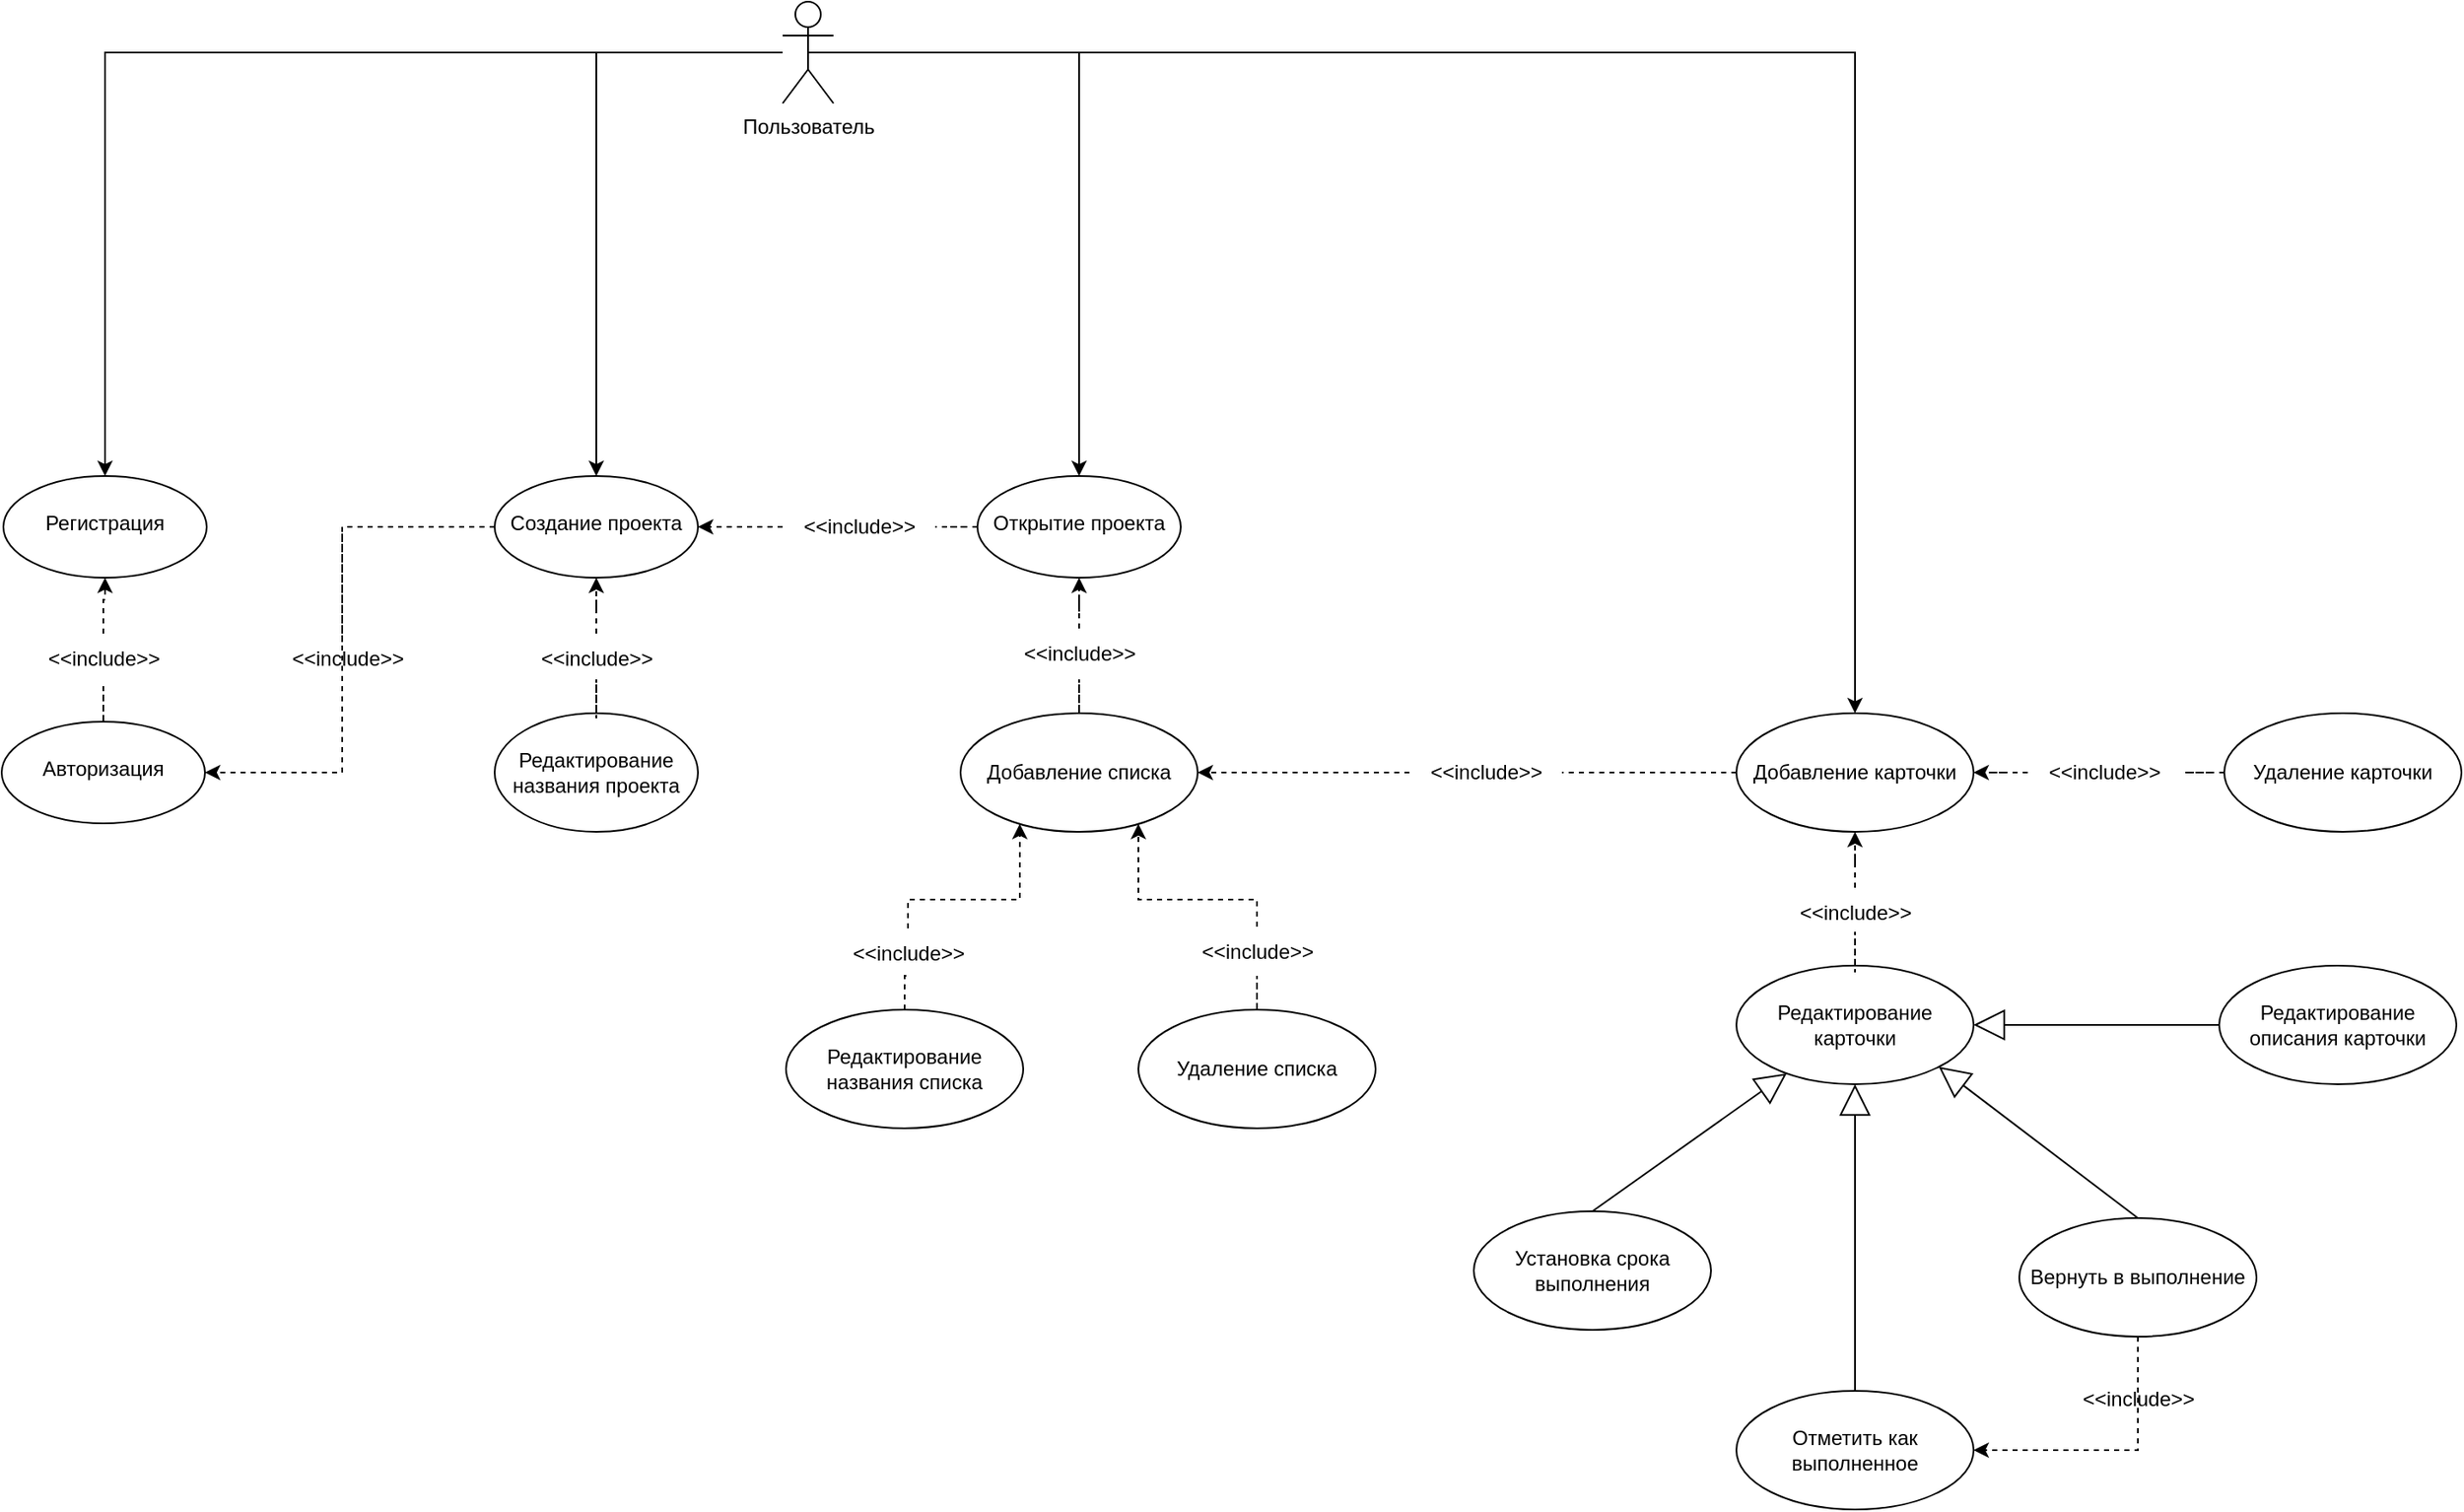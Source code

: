 <mxfile version="20.4.1" type="github">
  <diagram id="vnx01BLdU35tcmJjHunk" name="Страница 1">
    <mxGraphModel dx="2451" dy="951" grid="1" gridSize="10" guides="1" tooltips="1" connect="1" arrows="1" fold="1" page="1" pageScale="1" pageWidth="827" pageHeight="1169" math="0" shadow="0">
      <root>
        <mxCell id="0" />
        <mxCell id="1" parent="0" />
        <mxCell id="O8QS6B6w0gNLtdAk0vZ7-5" value="" style="edgeStyle=orthogonalEdgeStyle;rounded=0;orthogonalLoop=1;jettySize=auto;html=1;" edge="1" parent="1" source="O8QS6B6w0gNLtdAk0vZ7-1" target="O8QS6B6w0gNLtdAk0vZ7-4">
          <mxGeometry relative="1" as="geometry" />
        </mxCell>
        <mxCell id="O8QS6B6w0gNLtdAk0vZ7-9" value="" style="edgeStyle=orthogonalEdgeStyle;rounded=0;orthogonalLoop=1;jettySize=auto;html=1;" edge="1" parent="1" source="O8QS6B6w0gNLtdAk0vZ7-1" target="O8QS6B6w0gNLtdAk0vZ7-8">
          <mxGeometry relative="1" as="geometry" />
        </mxCell>
        <mxCell id="O8QS6B6w0gNLtdAk0vZ7-17" value="" style="edgeStyle=orthogonalEdgeStyle;rounded=0;orthogonalLoop=1;jettySize=auto;html=1;" edge="1" parent="1" source="O8QS6B6w0gNLtdAk0vZ7-1" target="O8QS6B6w0gNLtdAk0vZ7-16">
          <mxGeometry relative="1" as="geometry" />
        </mxCell>
        <mxCell id="O8QS6B6w0gNLtdAk0vZ7-1" value="Пользователь" style="shape=umlActor;verticalLabelPosition=bottom;verticalAlign=top;html=1;outlineConnect=0;" vertex="1" parent="1">
          <mxGeometry x="340" y="30" width="30" height="60" as="geometry" />
        </mxCell>
        <mxCell id="O8QS6B6w0gNLtdAk0vZ7-4" value="&lt;br&gt;Регистрация" style="ellipse;whiteSpace=wrap;html=1;verticalAlign=top;" vertex="1" parent="1">
          <mxGeometry x="-120" y="310" width="120" height="60" as="geometry" />
        </mxCell>
        <mxCell id="O8QS6B6w0gNLtdAk0vZ7-74" style="edgeStyle=orthogonalEdgeStyle;rounded=0;orthogonalLoop=1;jettySize=auto;html=1;dashed=1;startArrow=none;" edge="1" parent="1" source="O8QS6B6w0gNLtdAk0vZ7-75" target="O8QS6B6w0gNLtdAk0vZ7-4">
          <mxGeometry relative="1" as="geometry" />
        </mxCell>
        <mxCell id="O8QS6B6w0gNLtdAk0vZ7-6" value="&lt;br&gt;Авторизация" style="ellipse;whiteSpace=wrap;html=1;verticalAlign=top;" vertex="1" parent="1">
          <mxGeometry x="-121" y="455" width="120" height="60" as="geometry" />
        </mxCell>
        <mxCell id="O8QS6B6w0gNLtdAk0vZ7-120" style="edgeStyle=orthogonalEdgeStyle;rounded=0;orthogonalLoop=1;jettySize=auto;html=1;dashed=1;startArrow=none;" edge="1" parent="1" source="O8QS6B6w0gNLtdAk0vZ7-121" target="O8QS6B6w0gNLtdAk0vZ7-6">
          <mxGeometry relative="1" as="geometry">
            <Array as="points">
              <mxPoint x="80" y="340" />
              <mxPoint x="80" y="485" />
            </Array>
          </mxGeometry>
        </mxCell>
        <mxCell id="O8QS6B6w0gNLtdAk0vZ7-8" value="&lt;br&gt;Создание проекта" style="ellipse;whiteSpace=wrap;html=1;verticalAlign=top;" vertex="1" parent="1">
          <mxGeometry x="170" y="310" width="120" height="60" as="geometry" />
        </mxCell>
        <mxCell id="O8QS6B6w0gNLtdAk0vZ7-80" style="edgeStyle=orthogonalEdgeStyle;rounded=0;orthogonalLoop=1;jettySize=auto;html=1;dashed=1;startArrow=none;" edge="1" parent="1" source="O8QS6B6w0gNLtdAk0vZ7-81" target="O8QS6B6w0gNLtdAk0vZ7-8">
          <mxGeometry relative="1" as="geometry" />
        </mxCell>
        <mxCell id="O8QS6B6w0gNLtdAk0vZ7-10" value="&lt;br&gt;Редактирование названия проекта" style="ellipse;whiteSpace=wrap;html=1;verticalAlign=top;" vertex="1" parent="1">
          <mxGeometry x="170" y="450" width="120" height="70" as="geometry" />
        </mxCell>
        <mxCell id="O8QS6B6w0gNLtdAk0vZ7-29" style="edgeStyle=orthogonalEdgeStyle;rounded=0;orthogonalLoop=1;jettySize=auto;html=1;dashed=1;startArrow=none;" edge="1" parent="1" source="O8QS6B6w0gNLtdAk0vZ7-30" target="O8QS6B6w0gNLtdAk0vZ7-8">
          <mxGeometry relative="1" as="geometry">
            <mxPoint x="290" y="340" as="targetPoint" />
          </mxGeometry>
        </mxCell>
        <mxCell id="O8QS6B6w0gNLtdAk0vZ7-16" value="&lt;br&gt;Открытие проекта" style="ellipse;whiteSpace=wrap;html=1;verticalAlign=top;" vertex="1" parent="1">
          <mxGeometry x="455" y="310" width="120" height="60" as="geometry" />
        </mxCell>
        <mxCell id="O8QS6B6w0gNLtdAk0vZ7-21" style="edgeStyle=orthogonalEdgeStyle;rounded=0;orthogonalLoop=1;jettySize=auto;html=1;dashed=1;startArrow=none;" edge="1" parent="1" source="O8QS6B6w0gNLtdAk0vZ7-22" target="O8QS6B6w0gNLtdAk0vZ7-16">
          <mxGeometry relative="1" as="geometry" />
        </mxCell>
        <mxCell id="O8QS6B6w0gNLtdAk0vZ7-19" value="Добавление списка" style="ellipse;whiteSpace=wrap;html=1;" vertex="1" parent="1">
          <mxGeometry x="445" y="450" width="140" height="70" as="geometry" />
        </mxCell>
        <mxCell id="O8QS6B6w0gNLtdAk0vZ7-22" value="&amp;lt;&amp;lt;include&amp;gt;&amp;gt;" style="text;html=1;align=center;verticalAlign=middle;resizable=0;points=[];autosize=1;strokeColor=none;fillColor=none;" vertex="1" parent="1">
          <mxGeometry x="470" y="400" width="90" height="30" as="geometry" />
        </mxCell>
        <mxCell id="O8QS6B6w0gNLtdAk0vZ7-23" value="" style="edgeStyle=orthogonalEdgeStyle;rounded=0;orthogonalLoop=1;jettySize=auto;html=1;dashed=1;endArrow=none;" edge="1" parent="1" source="O8QS6B6w0gNLtdAk0vZ7-19" target="O8QS6B6w0gNLtdAk0vZ7-22">
          <mxGeometry relative="1" as="geometry">
            <mxPoint x="515" y="450" as="sourcePoint" />
            <mxPoint x="515" y="370" as="targetPoint" />
          </mxGeometry>
        </mxCell>
        <mxCell id="O8QS6B6w0gNLtdAk0vZ7-30" value="&amp;lt;&amp;lt;include&amp;gt;&amp;gt;" style="text;html=1;align=center;verticalAlign=middle;resizable=0;points=[];autosize=1;strokeColor=none;fillColor=none;spacing=0;" vertex="1" parent="1">
          <mxGeometry x="340" y="330" width="90" height="20" as="geometry" />
        </mxCell>
        <mxCell id="O8QS6B6w0gNLtdAk0vZ7-32" value="" style="edgeStyle=orthogonalEdgeStyle;rounded=0;orthogonalLoop=1;jettySize=auto;html=1;dashed=1;endArrow=none;" edge="1" parent="1" source="O8QS6B6w0gNLtdAk0vZ7-16" target="O8QS6B6w0gNLtdAk0vZ7-30">
          <mxGeometry relative="1" as="geometry">
            <mxPoint x="415" y="340" as="sourcePoint" />
            <mxPoint x="300" y="340" as="targetPoint" />
          </mxGeometry>
        </mxCell>
        <mxCell id="O8QS6B6w0gNLtdAk0vZ7-49" style="edgeStyle=orthogonalEdgeStyle;rounded=0;orthogonalLoop=1;jettySize=auto;html=1;dashed=1;startArrow=none;" edge="1" parent="1" source="O8QS6B6w0gNLtdAk0vZ7-50" target="O8QS6B6w0gNLtdAk0vZ7-19">
          <mxGeometry relative="1" as="geometry" />
        </mxCell>
        <mxCell id="O8QS6B6w0gNLtdAk0vZ7-38" value="Добавление карточки" style="ellipse;whiteSpace=wrap;html=1;" vertex="1" parent="1">
          <mxGeometry x="903" y="450" width="140" height="70" as="geometry" />
        </mxCell>
        <mxCell id="O8QS6B6w0gNLtdAk0vZ7-86" style="edgeStyle=orthogonalEdgeStyle;rounded=0;orthogonalLoop=1;jettySize=auto;html=1;dashed=1;startArrow=none;" edge="1" parent="1" source="O8QS6B6w0gNLtdAk0vZ7-91" target="O8QS6B6w0gNLtdAk0vZ7-19">
          <mxGeometry relative="1" as="geometry">
            <Array as="points">
              <mxPoint x="620" y="560" />
              <mxPoint x="550" y="560" />
            </Array>
          </mxGeometry>
        </mxCell>
        <mxCell id="O8QS6B6w0gNLtdAk0vZ7-39" value="Удаление списка" style="ellipse;whiteSpace=wrap;html=1;" vertex="1" parent="1">
          <mxGeometry x="550" y="625" width="140" height="70" as="geometry" />
        </mxCell>
        <mxCell id="O8QS6B6w0gNLtdAk0vZ7-85" style="edgeStyle=orthogonalEdgeStyle;rounded=0;orthogonalLoop=1;jettySize=auto;html=1;dashed=1;startArrow=none;" edge="1" parent="1" source="O8QS6B6w0gNLtdAk0vZ7-87" target="O8QS6B6w0gNLtdAk0vZ7-19">
          <mxGeometry relative="1" as="geometry">
            <Array as="points">
              <mxPoint x="414" y="560" />
              <mxPoint x="480" y="560" />
            </Array>
          </mxGeometry>
        </mxCell>
        <mxCell id="O8QS6B6w0gNLtdAk0vZ7-42" value="Редактирование названия списка" style="ellipse;whiteSpace=wrap;html=1;" vertex="1" parent="1">
          <mxGeometry x="342" y="625" width="140" height="70" as="geometry" />
        </mxCell>
        <mxCell id="O8QS6B6w0gNLtdAk0vZ7-48" value="" style="edgeStyle=orthogonalEdgeStyle;rounded=0;orthogonalLoop=1;jettySize=auto;html=1;exitX=0.5;exitY=0.5;exitDx=0;exitDy=0;exitPerimeter=0;" edge="1" parent="1" source="O8QS6B6w0gNLtdAk0vZ7-1" target="O8QS6B6w0gNLtdAk0vZ7-38">
          <mxGeometry relative="1" as="geometry">
            <mxPoint x="380" y="70" as="sourcePoint" />
            <mxPoint x="525" y="320" as="targetPoint" />
          </mxGeometry>
        </mxCell>
        <mxCell id="O8QS6B6w0gNLtdAk0vZ7-51" value="" style="edgeStyle=orthogonalEdgeStyle;rounded=0;orthogonalLoop=1;jettySize=auto;html=1;dashed=1;endArrow=none;startArrow=none;" edge="1" parent="1" source="O8QS6B6w0gNLtdAk0vZ7-50">
          <mxGeometry relative="1" as="geometry">
            <mxPoint x="750" y="485" as="sourcePoint" />
            <mxPoint x="713" y="485.0" as="targetPoint" />
            <Array as="points">
              <mxPoint x="755" y="485" />
            </Array>
          </mxGeometry>
        </mxCell>
        <mxCell id="O8QS6B6w0gNLtdAk0vZ7-52" value="Установка срока выполнения" style="ellipse;whiteSpace=wrap;html=1;" vertex="1" parent="1">
          <mxGeometry x="748" y="744" width="140" height="70" as="geometry" />
        </mxCell>
        <mxCell id="O8QS6B6w0gNLtdAk0vZ7-63" value="Отметить как выполненное" style="ellipse;whiteSpace=wrap;html=1;" vertex="1" parent="1">
          <mxGeometry x="903" y="850" width="140" height="70" as="geometry" />
        </mxCell>
        <mxCell id="O8QS6B6w0gNLtdAk0vZ7-93" style="edgeStyle=orthogonalEdgeStyle;rounded=0;orthogonalLoop=1;jettySize=auto;html=1;dashed=1;startArrow=none;" edge="1" parent="1" source="O8QS6B6w0gNLtdAk0vZ7-94" target="O8QS6B6w0gNLtdAk0vZ7-38">
          <mxGeometry relative="1" as="geometry" />
        </mxCell>
        <mxCell id="O8QS6B6w0gNLtdAk0vZ7-66" value="Редактирование карточки" style="ellipse;whiteSpace=wrap;html=1;" vertex="1" parent="1">
          <mxGeometry x="903" y="599" width="140" height="70" as="geometry" />
        </mxCell>
        <mxCell id="O8QS6B6w0gNLtdAk0vZ7-75" value="&amp;lt;&amp;lt;include&amp;gt;&amp;gt;" style="text;html=1;align=center;verticalAlign=middle;resizable=0;points=[];autosize=1;strokeColor=none;fillColor=none;" vertex="1" parent="1">
          <mxGeometry x="-106" y="403" width="90" height="30" as="geometry" />
        </mxCell>
        <mxCell id="O8QS6B6w0gNLtdAk0vZ7-76" value="" style="edgeStyle=orthogonalEdgeStyle;rounded=0;orthogonalLoop=1;jettySize=auto;html=1;dashed=1;endArrow=none;" edge="1" parent="1" source="O8QS6B6w0gNLtdAk0vZ7-6" target="O8QS6B6w0gNLtdAk0vZ7-75">
          <mxGeometry relative="1" as="geometry">
            <mxPoint x="-61" y="455" as="sourcePoint" />
            <mxPoint x="-61" y="370" as="targetPoint" />
          </mxGeometry>
        </mxCell>
        <mxCell id="O8QS6B6w0gNLtdAk0vZ7-81" value="&amp;lt;&amp;lt;include&amp;gt;&amp;gt;" style="text;html=1;align=center;verticalAlign=middle;resizable=0;points=[];autosize=1;strokeColor=none;fillColor=none;" vertex="1" parent="1">
          <mxGeometry x="185" y="403" width="90" height="30" as="geometry" />
        </mxCell>
        <mxCell id="O8QS6B6w0gNLtdAk0vZ7-82" value="" style="edgeStyle=orthogonalEdgeStyle;rounded=0;orthogonalLoop=1;jettySize=auto;html=1;dashed=1;endArrow=none;" edge="1" parent="1" source="O8QS6B6w0gNLtdAk0vZ7-10" target="O8QS6B6w0gNLtdAk0vZ7-81">
          <mxGeometry relative="1" as="geometry">
            <mxPoint x="230" y="450" as="sourcePoint" />
            <mxPoint x="230" y="370" as="targetPoint" />
          </mxGeometry>
        </mxCell>
        <mxCell id="O8QS6B6w0gNLtdAk0vZ7-87" value="&amp;lt;&amp;lt;include&amp;gt;&amp;gt;" style="text;html=1;align=center;verticalAlign=middle;resizable=0;points=[];autosize=1;strokeColor=none;fillColor=none;" vertex="1" parent="1">
          <mxGeometry x="369" y="577" width="90" height="30" as="geometry" />
        </mxCell>
        <mxCell id="O8QS6B6w0gNLtdAk0vZ7-90" value="" style="edgeStyle=orthogonalEdgeStyle;rounded=0;orthogonalLoop=1;jettySize=auto;html=1;entryX=0.5;entryY=1;entryDx=0;entryDy=0;dashed=1;endArrow=none;" edge="1" parent="1" source="O8QS6B6w0gNLtdAk0vZ7-42" target="O8QS6B6w0gNLtdAk0vZ7-87">
          <mxGeometry relative="1" as="geometry">
            <mxPoint x="414" y="625" as="sourcePoint" />
            <mxPoint x="515" y="520" as="targetPoint" />
          </mxGeometry>
        </mxCell>
        <mxCell id="O8QS6B6w0gNLtdAk0vZ7-91" value="&amp;lt;&amp;lt;include&amp;gt;&amp;gt;" style="text;html=1;align=center;verticalAlign=middle;resizable=0;points=[];autosize=1;strokeColor=none;fillColor=none;" vertex="1" parent="1">
          <mxGeometry x="575" y="576" width="90" height="30" as="geometry" />
        </mxCell>
        <mxCell id="O8QS6B6w0gNLtdAk0vZ7-92" value="" style="edgeStyle=orthogonalEdgeStyle;rounded=0;orthogonalLoop=1;jettySize=auto;html=1;entryX=0.5;entryY=1;entryDx=0;entryDy=0;dashed=1;endArrow=none;" edge="1" parent="1" source="O8QS6B6w0gNLtdAk0vZ7-39" target="O8QS6B6w0gNLtdAk0vZ7-91">
          <mxGeometry relative="1" as="geometry">
            <mxPoint x="620" y="625" as="sourcePoint" />
            <mxPoint x="515" y="520" as="targetPoint" />
          </mxGeometry>
        </mxCell>
        <mxCell id="O8QS6B6w0gNLtdAk0vZ7-94" value="&amp;lt;&amp;lt;include&amp;gt;&amp;gt;" style="text;html=1;align=center;verticalAlign=middle;resizable=0;points=[];autosize=1;strokeColor=none;fillColor=none;" vertex="1" parent="1">
          <mxGeometry x="928" y="553" width="90" height="30" as="geometry" />
        </mxCell>
        <mxCell id="O8QS6B6w0gNLtdAk0vZ7-96" value="" style="edgeStyle=orthogonalEdgeStyle;rounded=0;orthogonalLoop=1;jettySize=auto;html=1;dashed=1;endArrow=none;" edge="1" parent="1" source="O8QS6B6w0gNLtdAk0vZ7-66" target="O8QS6B6w0gNLtdAk0vZ7-94">
          <mxGeometry relative="1" as="geometry">
            <mxPoint x="973" y="599" as="sourcePoint" />
            <mxPoint x="973" y="520" as="targetPoint" />
          </mxGeometry>
        </mxCell>
        <mxCell id="O8QS6B6w0gNLtdAk0vZ7-98" value="" style="endArrow=block;endSize=16;endFill=0;html=1;rounded=0;exitX=0.5;exitY=0;exitDx=0;exitDy=0;" edge="1" parent="1" source="O8QS6B6w0gNLtdAk0vZ7-52" target="O8QS6B6w0gNLtdAk0vZ7-66">
          <mxGeometry x="-0.118" y="39" width="160" relative="1" as="geometry">
            <mxPoint x="763" y="700" as="sourcePoint" />
            <mxPoint x="904.22" y="664.1" as="targetPoint" />
            <Array as="points" />
            <mxPoint as="offset" />
          </mxGeometry>
        </mxCell>
        <mxCell id="O8QS6B6w0gNLtdAk0vZ7-99" value="" style="endArrow=block;endSize=16;endFill=0;html=1;rounded=0;exitX=0.5;exitY=0;exitDx=0;exitDy=0;" edge="1" parent="1" source="O8QS6B6w0gNLtdAk0vZ7-63" target="O8QS6B6w0gNLtdAk0vZ7-66">
          <mxGeometry x="-0.118" y="39" width="160" relative="1" as="geometry">
            <mxPoint x="816" y="760.0" as="sourcePoint" />
            <mxPoint x="973" y="660" as="targetPoint" />
            <Array as="points" />
            <mxPoint as="offset" />
          </mxGeometry>
        </mxCell>
        <mxCell id="O8QS6B6w0gNLtdAk0vZ7-106" style="edgeStyle=orthogonalEdgeStyle;rounded=0;orthogonalLoop=1;jettySize=auto;html=1;entryX=1;entryY=0.5;entryDx=0;entryDy=0;dashed=1;exitX=0.5;exitY=1;exitDx=0;exitDy=0;" edge="1" parent="1" source="O8QS6B6w0gNLtdAk0vZ7-100" target="O8QS6B6w0gNLtdAk0vZ7-63">
          <mxGeometry relative="1" as="geometry">
            <Array as="points">
              <mxPoint x="1140" y="885" />
            </Array>
          </mxGeometry>
        </mxCell>
        <mxCell id="O8QS6B6w0gNLtdAk0vZ7-100" value="Вернуть в выполнение" style="ellipse;whiteSpace=wrap;html=1;" vertex="1" parent="1">
          <mxGeometry x="1070" y="748" width="140" height="70" as="geometry" />
        </mxCell>
        <mxCell id="O8QS6B6w0gNLtdAk0vZ7-103" value="&amp;lt;&amp;lt;include&amp;gt;&amp;gt;" style="text;html=1;align=center;verticalAlign=middle;resizable=0;points=[];autosize=1;strokeColor=none;fillColor=none;" vertex="1" parent="1">
          <mxGeometry x="1095" y="840" width="90" height="30" as="geometry" />
        </mxCell>
        <mxCell id="O8QS6B6w0gNLtdAk0vZ7-105" value="" style="endArrow=block;endSize=16;endFill=0;html=1;rounded=0;exitX=0.5;exitY=0;exitDx=0;exitDy=0;entryX=1;entryY=1;entryDx=0;entryDy=0;" edge="1" parent="1" source="O8QS6B6w0gNLtdAk0vZ7-100" target="O8QS6B6w0gNLtdAk0vZ7-66">
          <mxGeometry x="-0.118" y="39" width="160" relative="1" as="geometry">
            <mxPoint x="983" y="830" as="sourcePoint" />
            <mxPoint x="983" y="679" as="targetPoint" />
            <Array as="points" />
            <mxPoint as="offset" />
          </mxGeometry>
        </mxCell>
        <mxCell id="O8QS6B6w0gNLtdAk0vZ7-110" value="Редактирование описания карточки" style="ellipse;whiteSpace=wrap;html=1;" vertex="1" parent="1">
          <mxGeometry x="1188" y="599" width="140" height="70" as="geometry" />
        </mxCell>
        <mxCell id="O8QS6B6w0gNLtdAk0vZ7-112" value="" style="endArrow=block;endSize=16;endFill=0;html=1;rounded=0;exitX=0;exitY=0.5;exitDx=0;exitDy=0;entryX=1;entryY=0.5;entryDx=0;entryDy=0;" edge="1" parent="1" source="O8QS6B6w0gNLtdAk0vZ7-110" target="O8QS6B6w0gNLtdAk0vZ7-66">
          <mxGeometry x="-0.118" y="39" width="160" relative="1" as="geometry">
            <mxPoint x="1150" y="758" as="sourcePoint" />
            <mxPoint x="1033.05" y="668.469" as="targetPoint" />
            <Array as="points" />
            <mxPoint as="offset" />
          </mxGeometry>
        </mxCell>
        <mxCell id="O8QS6B6w0gNLtdAk0vZ7-116" style="edgeStyle=orthogonalEdgeStyle;rounded=0;orthogonalLoop=1;jettySize=auto;html=1;entryX=1;entryY=0.5;entryDx=0;entryDy=0;dashed=1;startArrow=none;" edge="1" parent="1" source="O8QS6B6w0gNLtdAk0vZ7-117" target="O8QS6B6w0gNLtdAk0vZ7-38">
          <mxGeometry relative="1" as="geometry" />
        </mxCell>
        <mxCell id="O8QS6B6w0gNLtdAk0vZ7-113" value="Удаление карточки" style="ellipse;whiteSpace=wrap;html=1;" vertex="1" parent="1">
          <mxGeometry x="1191" y="450" width="140" height="70" as="geometry" />
        </mxCell>
        <mxCell id="O8QS6B6w0gNLtdAk0vZ7-117" value="&amp;lt;&amp;lt;include&amp;gt;&amp;gt;" style="text;html=1;align=center;verticalAlign=middle;resizable=0;points=[];autosize=1;strokeColor=none;fillColor=none;" vertex="1" parent="1">
          <mxGeometry x="1075" y="470" width="90" height="30" as="geometry" />
        </mxCell>
        <mxCell id="O8QS6B6w0gNLtdAk0vZ7-118" value="" style="edgeStyle=orthogonalEdgeStyle;rounded=0;orthogonalLoop=1;jettySize=auto;html=1;entryX=1;entryY=0.5;entryDx=0;entryDy=0;dashed=1;endArrow=none;" edge="1" parent="1" source="O8QS6B6w0gNLtdAk0vZ7-113" target="O8QS6B6w0gNLtdAk0vZ7-117">
          <mxGeometry relative="1" as="geometry">
            <mxPoint x="1191.0" y="485" as="sourcePoint" />
            <mxPoint x="1043" y="485" as="targetPoint" />
          </mxGeometry>
        </mxCell>
        <mxCell id="O8QS6B6w0gNLtdAk0vZ7-50" value="&amp;lt;&amp;lt;include&amp;gt;&amp;gt;" style="text;html=1;align=center;verticalAlign=middle;resizable=0;points=[];autosize=1;strokeColor=none;fillColor=none;" vertex="1" parent="1">
          <mxGeometry x="710" y="470" width="90" height="30" as="geometry" />
        </mxCell>
        <mxCell id="O8QS6B6w0gNLtdAk0vZ7-119" value="" style="edgeStyle=orthogonalEdgeStyle;rounded=0;orthogonalLoop=1;jettySize=auto;html=1;dashed=1;endArrow=none;" edge="1" parent="1" source="O8QS6B6w0gNLtdAk0vZ7-38" target="O8QS6B6w0gNLtdAk0vZ7-50">
          <mxGeometry relative="1" as="geometry">
            <mxPoint x="903" y="485.0" as="sourcePoint" />
            <mxPoint x="713" y="485.0" as="targetPoint" />
          </mxGeometry>
        </mxCell>
        <mxCell id="O8QS6B6w0gNLtdAk0vZ7-121" value="&amp;lt;&amp;lt;include&amp;gt;&amp;gt;" style="text;html=1;align=center;verticalAlign=middle;resizable=0;points=[];autosize=1;strokeColor=none;fillColor=none;spacing=0;" vertex="1" parent="1">
          <mxGeometry x="38" y="408" width="90" height="20" as="geometry" />
        </mxCell>
        <mxCell id="O8QS6B6w0gNLtdAk0vZ7-123" value="" style="edgeStyle=orthogonalEdgeStyle;rounded=0;orthogonalLoop=1;jettySize=auto;html=1;dashed=1;endArrow=none;" edge="1" parent="1" source="O8QS6B6w0gNLtdAk0vZ7-8" target="O8QS6B6w0gNLtdAk0vZ7-121">
          <mxGeometry relative="1" as="geometry">
            <mxPoint x="170.0" y="340.0" as="sourcePoint" />
            <mxPoint x="-1.0" y="485.0" as="targetPoint" />
            <Array as="points">
              <mxPoint x="80" y="340" />
            </Array>
          </mxGeometry>
        </mxCell>
      </root>
    </mxGraphModel>
  </diagram>
</mxfile>
